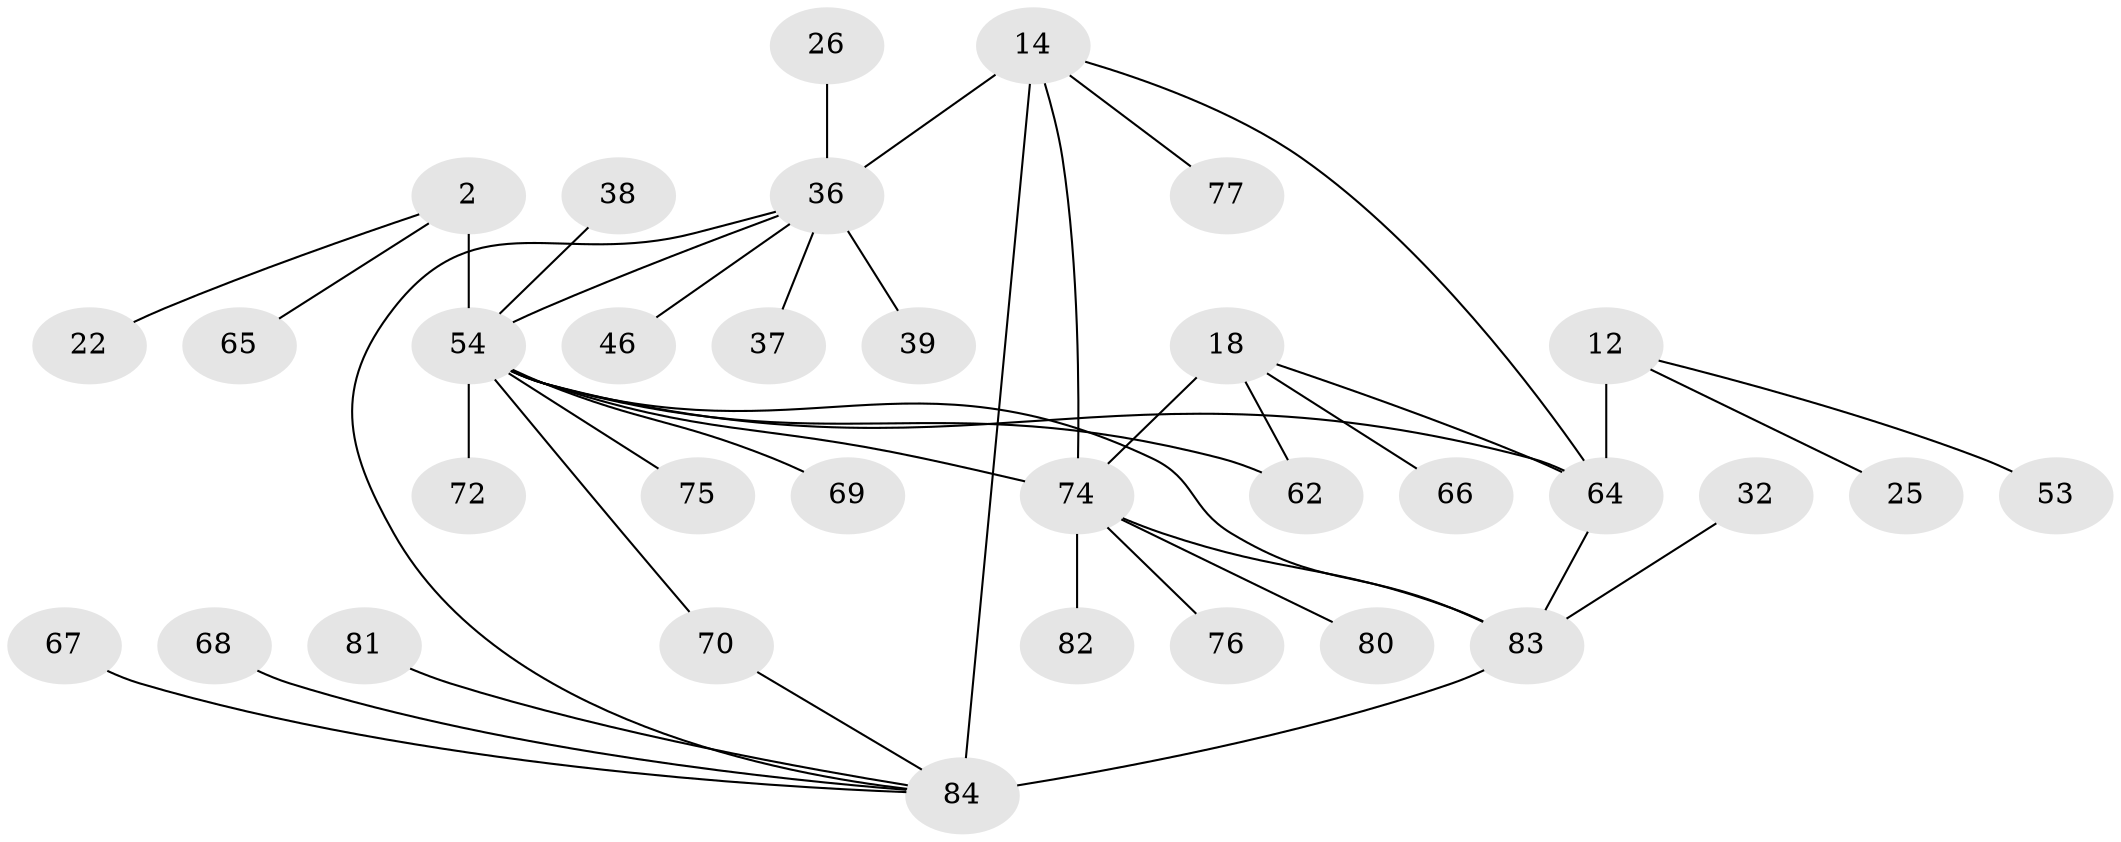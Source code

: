 // original degree distribution, {4: 0.07142857142857142, 9: 0.047619047619047616, 11: 0.011904761904761904, 6: 0.03571428571428571, 10: 0.011904761904761904, 5: 0.03571428571428571, 8: 0.011904761904761904, 7: 0.023809523809523808, 1: 0.5357142857142857, 3: 0.05952380952380952, 2: 0.15476190476190477}
// Generated by graph-tools (version 1.1) at 2025/59/03/04/25 21:59:03]
// undirected, 33 vertices, 41 edges
graph export_dot {
graph [start="1"]
  node [color=gray90,style=filled];
  2 [super="+1"];
  12 [super="+11"];
  14 [super="+13"];
  18 [super="+17"];
  22;
  25;
  26;
  32;
  36 [super="+16+24"];
  37;
  38;
  39 [super="+31"];
  46;
  53 [super="+21+27+28"];
  54 [super="+49+48+4+30+35"];
  62;
  64 [super="+10+34+50+58+61"];
  65;
  66;
  67;
  68;
  69 [super="+51"];
  70 [super="+56"];
  72;
  74 [super="+43+33+52"];
  75;
  76 [super="+47"];
  77 [super="+71"];
  80 [super="+55"];
  81;
  82 [super="+79"];
  83 [super="+8"];
  84 [super="+73+40+42+57+59+60+63"];
  2 -- 22;
  2 -- 65;
  2 -- 54 [weight=4];
  12 -- 25;
  12 -- 53;
  12 -- 64 [weight=4];
  14 -- 84 [weight=2];
  14 -- 77;
  14 -- 64;
  14 -- 36 [weight=4];
  14 -- 74;
  18 -- 66;
  18 -- 62;
  18 -- 64;
  18 -- 74 [weight=4];
  26 -- 36;
  32 -- 83;
  36 -- 37;
  36 -- 39;
  36 -- 46;
  36 -- 84;
  36 -- 54 [weight=2];
  38 -- 54;
  54 -- 72;
  54 -- 75;
  54 -- 83 [weight=2];
  54 -- 62;
  54 -- 70;
  54 -- 69;
  54 -- 64;
  54 -- 74 [weight=2];
  64 -- 83;
  67 -- 84;
  68 -- 84;
  70 -- 84;
  74 -- 76;
  74 -- 80;
  74 -- 82;
  74 -- 83;
  81 -- 84;
  83 -- 84 [weight=4];
}
